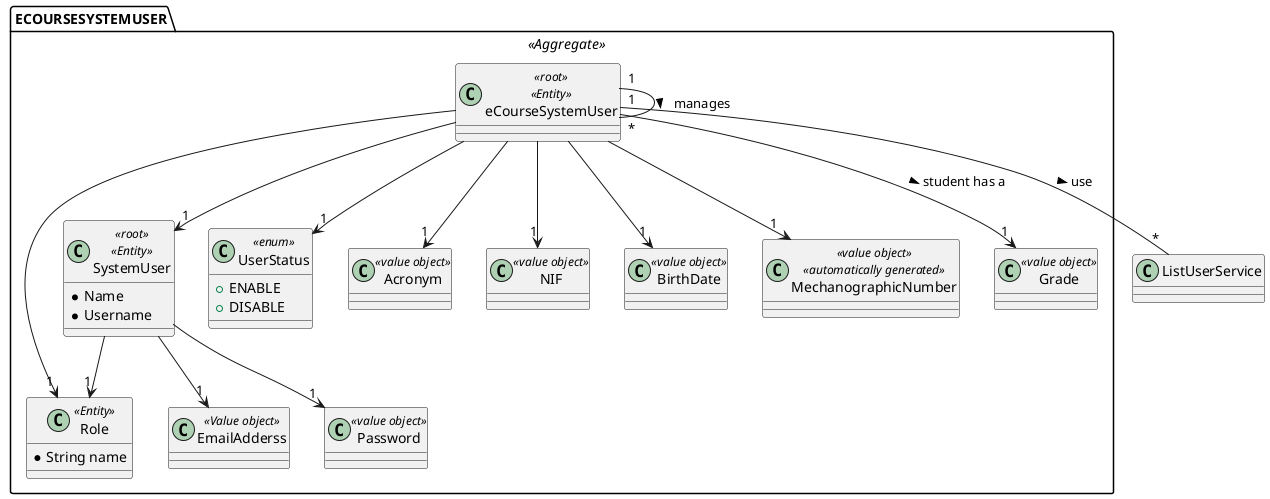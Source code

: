 @startuml
'https://plantuml.com/sequence-diagram

package "ECOURSESYSTEMUSER" <<Aggregate>> {

    class SystemUser <<root>> <<Entity>> {
        * Name
        * Username
    }

    class eCourseSystemUser <<root>> <<Entity>> {

    }

    class EmailAdderss <<Value object>>

    class Role <<Entity>> {
        * String name
    }

    class UserStatus <<enum>> {
        + ENABLE
        + DISABLE
    }

    class Password <<value object>>

    class Acronym <<value object>>

    class NIF <<value object>>

    class BirthDate <<value object>>

    class MechanographicNumber <<value object>> <<automatically generated>>

    class Grade <<value object>>

}



'Relationships

SystemUser --> "1" EmailAdderss
SystemUser --> "1" Password
SystemUser --> "1" Role

eCourseSystemUser --> "1" SystemUser
eCourseSystemUser --> "1" Role
eCourseSystemUser --> "1" UserStatus
eCourseSystemUser --> "1" Acronym
eCourseSystemUser --> "1" NIF
eCourseSystemUser --> "1" BirthDate
eCourseSystemUser --> "1" MechanographicNumber
eCourseSystemUser --> "1" Grade : student has a >

eCourseSystemUser "1" -- "*" eCourseSystemUser : manages >

eCourseSystemUser "1" -- "*" ListUserService : use >



@enduml